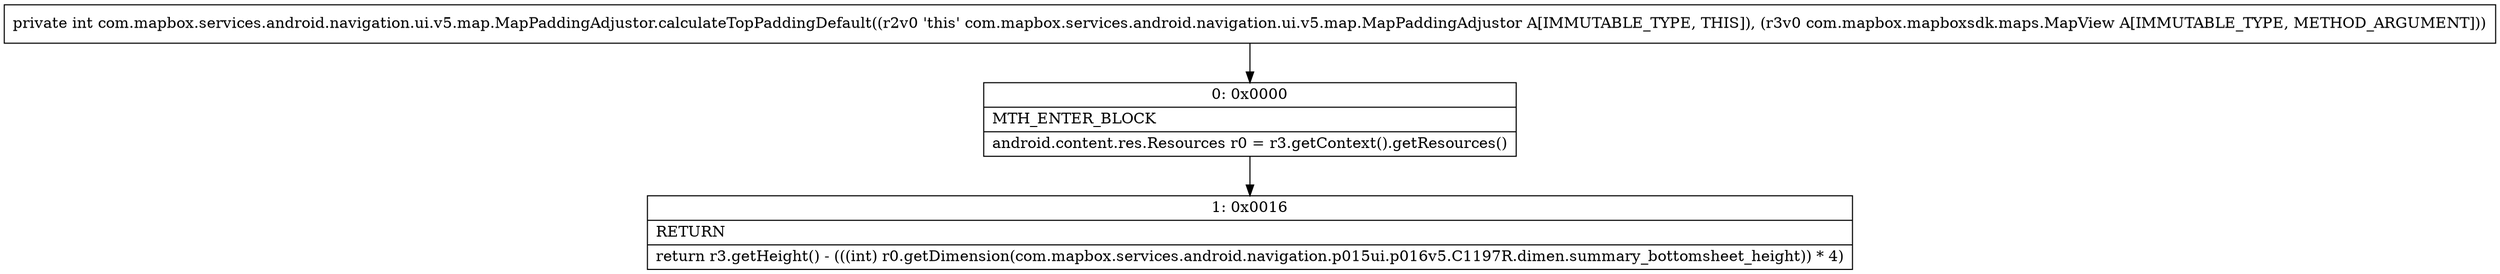 digraph "CFG forcom.mapbox.services.android.navigation.ui.v5.map.MapPaddingAdjustor.calculateTopPaddingDefault(Lcom\/mapbox\/mapboxsdk\/maps\/MapView;)I" {
Node_0 [shape=record,label="{0\:\ 0x0000|MTH_ENTER_BLOCK\l|android.content.res.Resources r0 = r3.getContext().getResources()\l}"];
Node_1 [shape=record,label="{1\:\ 0x0016|RETURN\l|return r3.getHeight() \- (((int) r0.getDimension(com.mapbox.services.android.navigation.p015ui.p016v5.C1197R.dimen.summary_bottomsheet_height)) * 4)\l}"];
MethodNode[shape=record,label="{private int com.mapbox.services.android.navigation.ui.v5.map.MapPaddingAdjustor.calculateTopPaddingDefault((r2v0 'this' com.mapbox.services.android.navigation.ui.v5.map.MapPaddingAdjustor A[IMMUTABLE_TYPE, THIS]), (r3v0 com.mapbox.mapboxsdk.maps.MapView A[IMMUTABLE_TYPE, METHOD_ARGUMENT])) }"];
MethodNode -> Node_0;
Node_0 -> Node_1;
}

